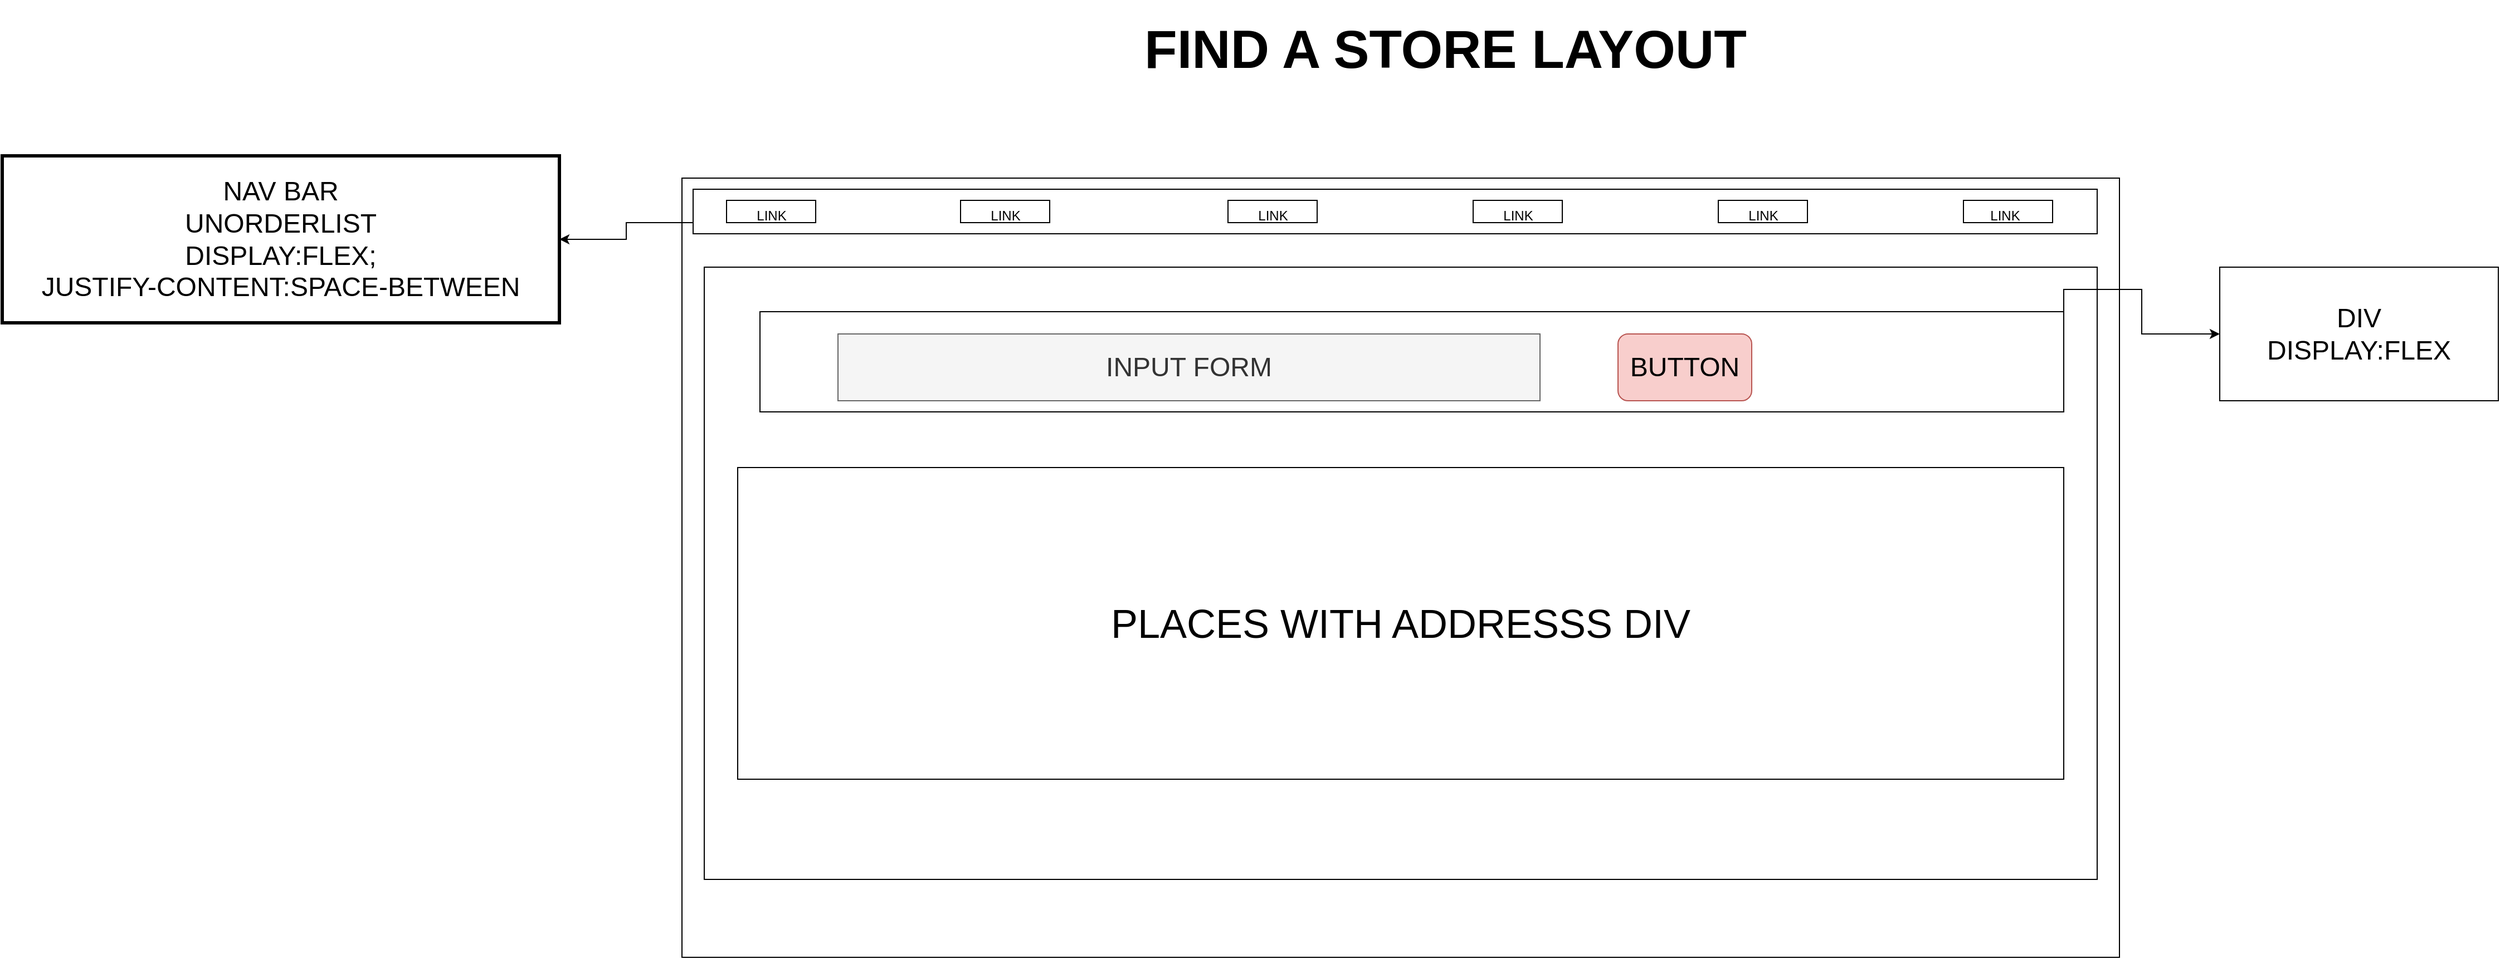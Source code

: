 <mxfile version="20.4.2" type="device"><diagram id="X3iKSKz5tF4L--sv_LDn" name="Page-1"><mxGraphModel dx="2603" dy="2233" grid="1" gridSize="10" guides="1" tooltips="1" connect="1" arrows="1" fold="1" page="1" pageScale="1" pageWidth="850" pageHeight="1100" math="0" shadow="0"><root><mxCell id="0"/><mxCell id="1" parent="0"/><mxCell id="qnHw4VWMQR0pGw6A2Roq-1" value="" style="rounded=0;whiteSpace=wrap;html=1;" parent="1" vertex="1"><mxGeometry x="40" y="70" width="1290" height="700" as="geometry"/></mxCell><mxCell id="uKTLT-6mSKftaMoMJBbN-17" style="edgeStyle=orthogonalEdgeStyle;rounded=0;orthogonalLoop=1;jettySize=auto;html=1;exitX=0;exitY=0.75;exitDx=0;exitDy=0;entryX=1;entryY=0.5;entryDx=0;entryDy=0;fontSize=24;" edge="1" parent="1" source="qnHw4VWMQR0pGw6A2Roq-2" target="uKTLT-6mSKftaMoMJBbN-5"><mxGeometry relative="1" as="geometry"/></mxCell><mxCell id="qnHw4VWMQR0pGw6A2Roq-2" value="" style="rounded=0;whiteSpace=wrap;html=1;" parent="1" vertex="1"><mxGeometry x="50" y="80" width="1260" height="40" as="geometry"/></mxCell><mxCell id="qnHw4VWMQR0pGw6A2Roq-3" value="" style="rounded=0;whiteSpace=wrap;html=1;fontSize=36;" parent="1" vertex="1"><mxGeometry x="60" y="150" width="1250" height="550" as="geometry"/></mxCell><mxCell id="uKTLT-6mSKftaMoMJBbN-14" style="edgeStyle=orthogonalEdgeStyle;rounded=0;orthogonalLoop=1;jettySize=auto;html=1;exitX=1;exitY=0;exitDx=0;exitDy=0;" edge="1" parent="1" source="uKTLT-6mSKftaMoMJBbN-1" target="uKTLT-6mSKftaMoMJBbN-15"><mxGeometry relative="1" as="geometry"><mxPoint x="1490.0" y="220" as="targetPoint"/></mxGeometry></mxCell><mxCell id="uKTLT-6mSKftaMoMJBbN-1" value="" style="rounded=0;whiteSpace=wrap;html=1;" vertex="1" parent="1"><mxGeometry x="110" y="190" width="1170" height="90" as="geometry"/></mxCell><mxCell id="uKTLT-6mSKftaMoMJBbN-2" value="&lt;font style=&quot;font-size: 24px;&quot;&gt;BUTTON&lt;/font&gt;" style="rounded=1;whiteSpace=wrap;html=1;fillColor=#f8cecc;strokeColor=#b85450;" vertex="1" parent="1"><mxGeometry x="880" y="210" width="120" height="60" as="geometry"/></mxCell><mxCell id="uKTLT-6mSKftaMoMJBbN-3" value="&lt;font style=&quot;font-size: 24px;&quot;&gt;INPUT FORM&lt;/font&gt;" style="rounded=0;whiteSpace=wrap;html=1;fillColor=#f5f5f5;fontColor=#333333;strokeColor=#666666;" vertex="1" parent="1"><mxGeometry x="180" y="210" width="630" height="60" as="geometry"/></mxCell><mxCell id="uKTLT-6mSKftaMoMJBbN-4" value="&lt;font style=&quot;font-size: 36px;&quot;&gt;PLACES WITH ADDRESSS DIV&lt;/font&gt;" style="rounded=0;whiteSpace=wrap;html=1;" vertex="1" parent="1"><mxGeometry x="90" y="330" width="1190" height="280" as="geometry"/></mxCell><mxCell id="uKTLT-6mSKftaMoMJBbN-5" value="NAV BAR&lt;br&gt;UNORDERLIST&lt;br&gt;DISPLAY:FLEX;&lt;br&gt;JUSTIFY-CONTENT:SPACE-BETWEEN" style="rounded=0;whiteSpace=wrap;html=1;strokeWidth=3;fontSize=24;fillColor=none;" vertex="1" parent="1"><mxGeometry x="-570" y="50" width="500" height="150" as="geometry"/></mxCell><mxCell id="uKTLT-6mSKftaMoMJBbN-6" value="" style="rounded=0;whiteSpace=wrap;html=1;" vertex="1" parent="1"><mxGeometry x="80" y="90" width="80" height="20" as="geometry"/></mxCell><mxCell id="uKTLT-6mSKftaMoMJBbN-7" value="" style="rounded=0;whiteSpace=wrap;html=1;" vertex="1" parent="1"><mxGeometry x="530" y="90" width="80" height="20" as="geometry"/></mxCell><mxCell id="uKTLT-6mSKftaMoMJBbN-8" value="" style="rounded=0;whiteSpace=wrap;html=1;" vertex="1" parent="1"><mxGeometry x="750" y="90" width="80" height="20" as="geometry"/></mxCell><mxCell id="uKTLT-6mSKftaMoMJBbN-9" value="" style="rounded=0;whiteSpace=wrap;html=1;" vertex="1" parent="1"><mxGeometry x="970" y="90" width="80" height="20" as="geometry"/></mxCell><mxCell id="uKTLT-6mSKftaMoMJBbN-10" value="" style="rounded=0;whiteSpace=wrap;html=1;" vertex="1" parent="1"><mxGeometry x="1190" y="90" width="80" height="20" as="geometry"/></mxCell><mxCell id="uKTLT-6mSKftaMoMJBbN-11" value="" style="rounded=0;whiteSpace=wrap;html=1;" vertex="1" parent="1"><mxGeometry x="290" y="90" width="80" height="20" as="geometry"/></mxCell><mxCell id="uKTLT-6mSKftaMoMJBbN-15" value="&lt;font style=&quot;font-size: 24px;&quot;&gt;DIV&lt;br&gt;DISPLAY:FLEX&lt;/font&gt;" style="rounded=0;whiteSpace=wrap;html=1;" vertex="1" parent="1"><mxGeometry x="1420" y="150" width="250" height="120" as="geometry"/></mxCell><mxCell id="uKTLT-6mSKftaMoMJBbN-21" value="&lt;font style=&quot;font-size: 12px;&quot;&gt;LINK&lt;/font&gt;" style="text;html=1;strokeColor=none;fillColor=none;align=center;verticalAlign=middle;whiteSpace=wrap;rounded=0;fontSize=36;" vertex="1" parent="1"><mxGeometry x="67.5" y="90" width="105" height="10" as="geometry"/></mxCell><mxCell id="uKTLT-6mSKftaMoMJBbN-23" value="&lt;font style=&quot;font-size: 12px;&quot;&gt;LINK&lt;/font&gt;" style="text;html=1;strokeColor=none;fillColor=none;align=center;verticalAlign=middle;whiteSpace=wrap;rounded=0;fontSize=36;" vertex="1" parent="1"><mxGeometry x="1175" y="90" width="105" height="10" as="geometry"/></mxCell><mxCell id="uKTLT-6mSKftaMoMJBbN-24" value="&lt;font style=&quot;font-size: 12px;&quot;&gt;LINK&lt;/font&gt;" style="text;html=1;strokeColor=none;fillColor=none;align=center;verticalAlign=middle;whiteSpace=wrap;rounded=0;fontSize=36;" vertex="1" parent="1"><mxGeometry x="737.5" y="90" width="105" height="10" as="geometry"/></mxCell><mxCell id="uKTLT-6mSKftaMoMJBbN-25" value="&lt;font style=&quot;font-size: 12px;&quot;&gt;LINK&lt;/font&gt;" style="text;html=1;strokeColor=none;fillColor=none;align=center;verticalAlign=middle;whiteSpace=wrap;rounded=0;fontSize=36;" vertex="1" parent="1"><mxGeometry x="517.5" y="90" width="105" height="10" as="geometry"/></mxCell><mxCell id="uKTLT-6mSKftaMoMJBbN-26" value="&lt;font style=&quot;font-size: 12px;&quot;&gt;LINK&lt;/font&gt;" style="text;html=1;strokeColor=none;fillColor=none;align=center;verticalAlign=middle;whiteSpace=wrap;rounded=0;fontSize=36;" vertex="1" parent="1"><mxGeometry x="277.5" y="90" width="105" height="10" as="geometry"/></mxCell><mxCell id="uKTLT-6mSKftaMoMJBbN-27" value="&lt;font style=&quot;font-size: 12px;&quot;&gt;LINK&lt;/font&gt;" style="text;html=1;strokeColor=none;fillColor=none;align=center;verticalAlign=middle;whiteSpace=wrap;rounded=0;fontSize=36;" vertex="1" parent="1"><mxGeometry x="957.5" y="90" width="105" height="10" as="geometry"/></mxCell><mxCell id="uKTLT-6mSKftaMoMJBbN-28" value="&lt;h1&gt;&lt;font style=&quot;font-size: 48px;&quot;&gt;FIND A STORE LAYOUT&lt;/font&gt;&lt;/h1&gt;" style="text;html=1;strokeColor=none;fillColor=none;spacing=5;spacingTop=-20;whiteSpace=wrap;overflow=hidden;rounded=0;fontSize=12;" vertex="1" parent="1"><mxGeometry x="450" y="-80" width="600" height="120" as="geometry"/></mxCell></root></mxGraphModel></diagram></mxfile>